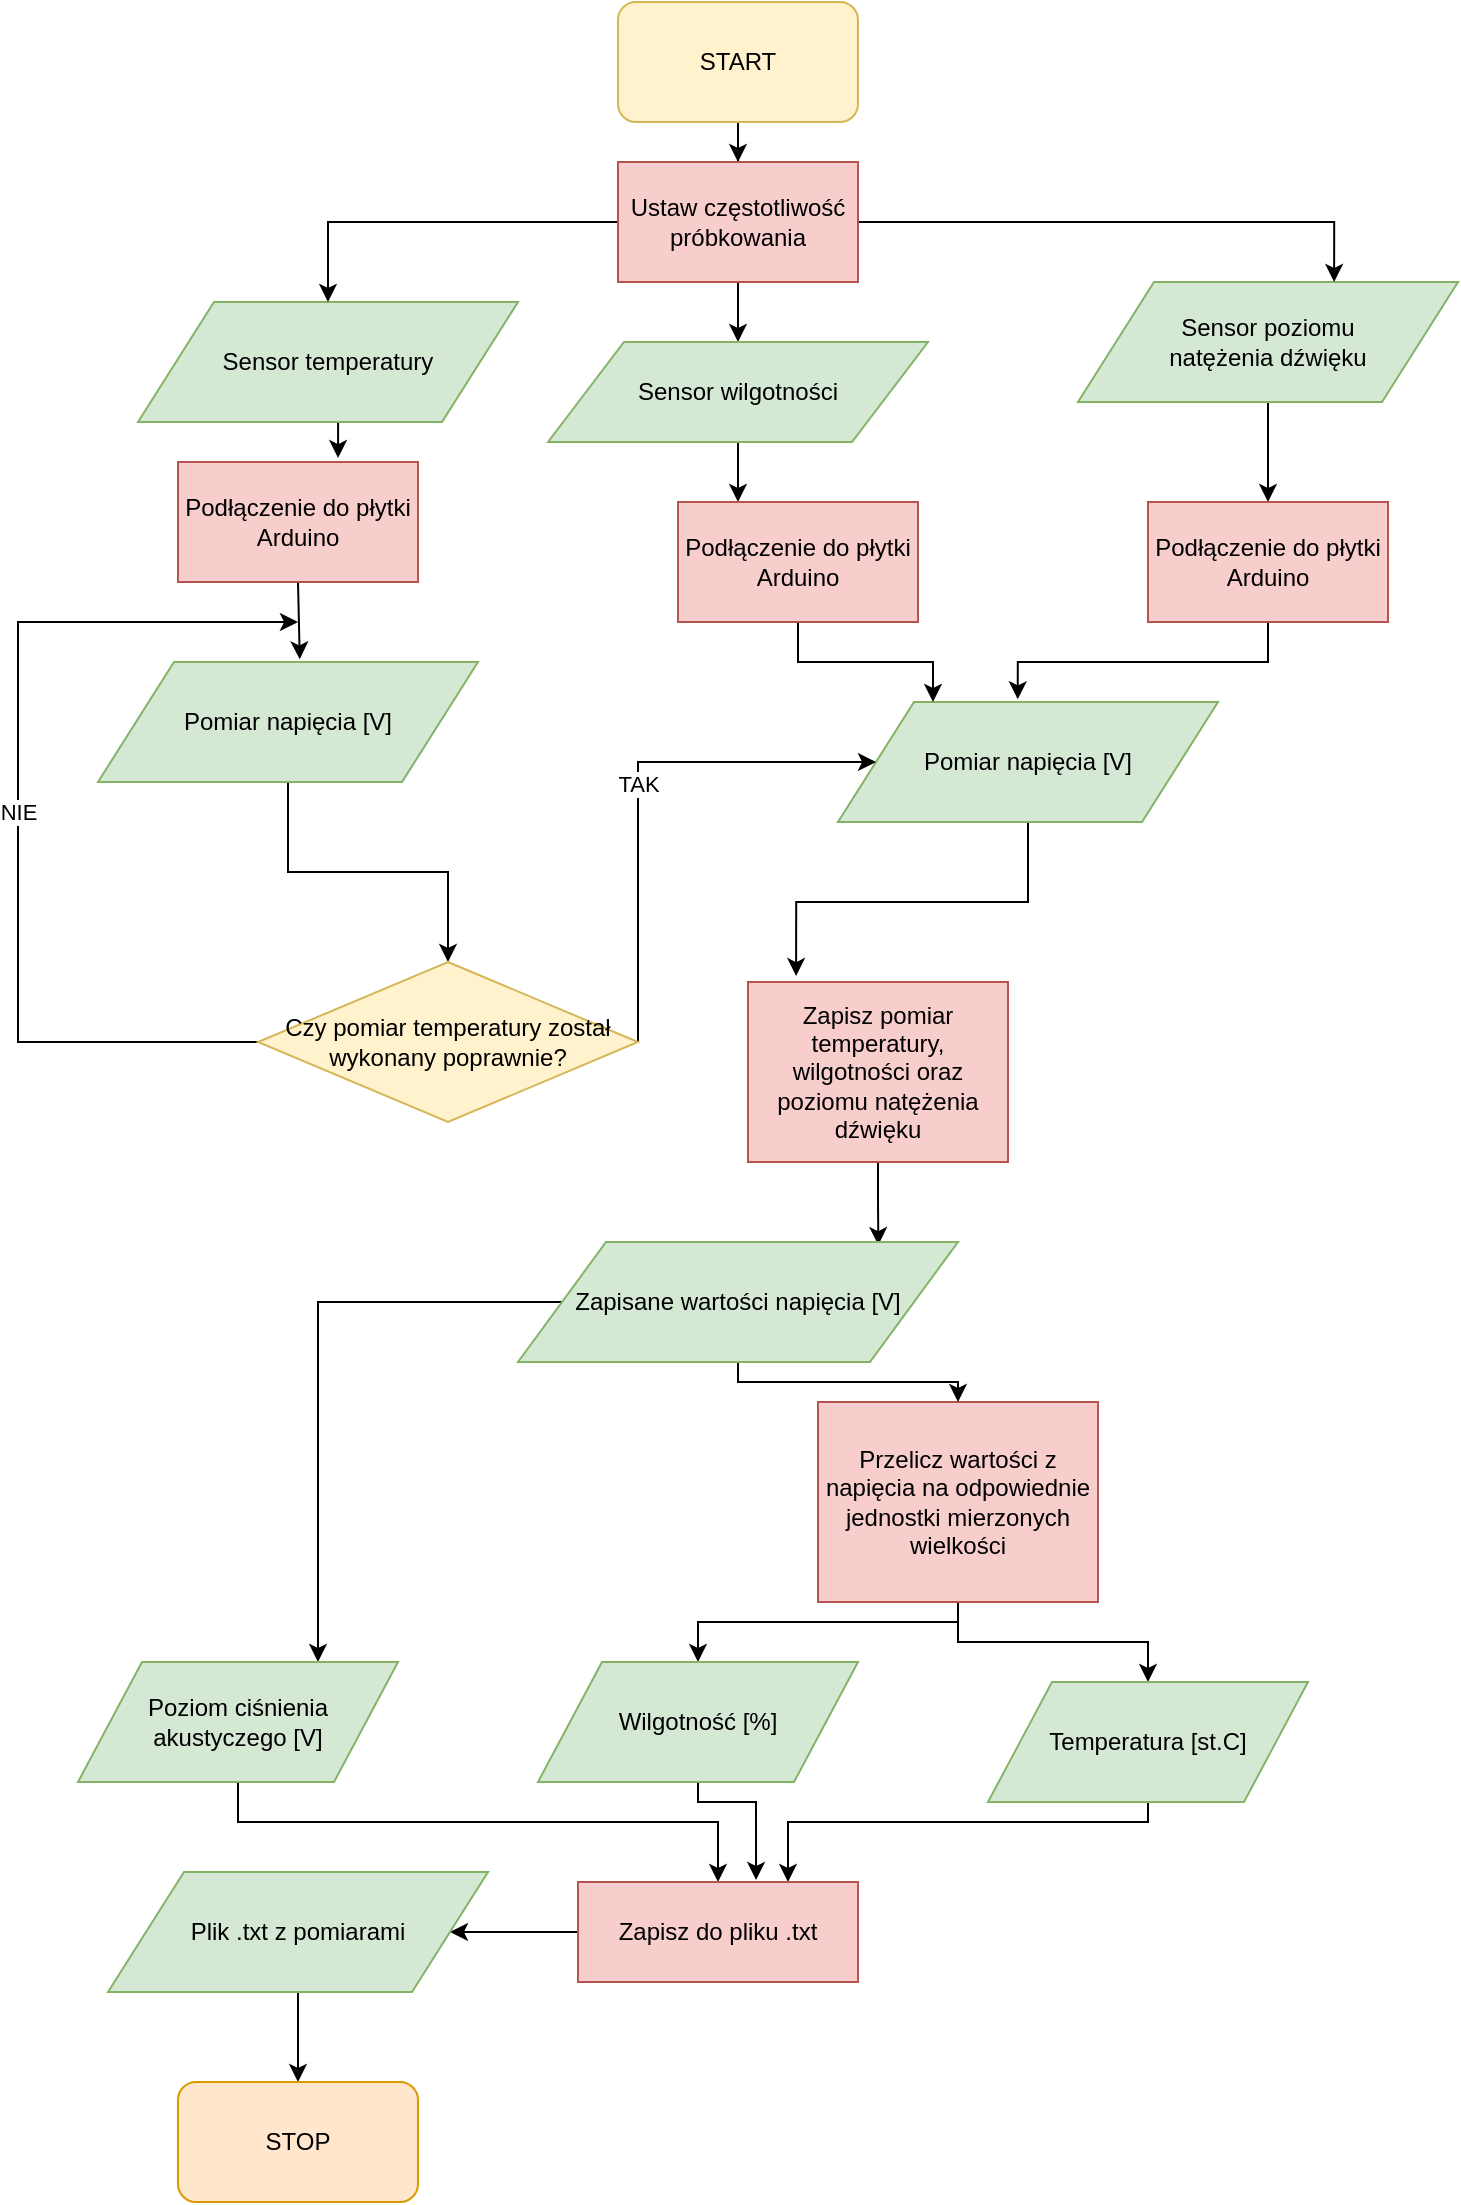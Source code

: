 <mxfile version="12.5.5" type="github"><diagram id="C5RBs43oDa-KdzZeNtuy" name="Page-1"><mxGraphModel dx="1221" dy="649" grid="1" gridSize="10" guides="1" tooltips="1" connect="1" arrows="1" fold="1" page="1" pageScale="1" pageWidth="827" pageHeight="1169" math="0" shadow="0"><root><mxCell id="WIyWlLk6GJQsqaUBKTNV-0"/><mxCell id="WIyWlLk6GJQsqaUBKTNV-1" parent="WIyWlLk6GJQsqaUBKTNV-0"/><mxCell id="t42_mlc4Qohbn9eGwXCT-39" style="edgeStyle=orthogonalEdgeStyle;rounded=0;orthogonalLoop=1;jettySize=auto;html=1;entryX=0.5;entryY=0;entryDx=0;entryDy=0;" edge="1" parent="WIyWlLk6GJQsqaUBKTNV-1" source="t42_mlc4Qohbn9eGwXCT-0" target="t42_mlc4Qohbn9eGwXCT-35"><mxGeometry relative="1" as="geometry"/></mxCell><mxCell id="t42_mlc4Qohbn9eGwXCT-0" value="START" style="rounded=1;whiteSpace=wrap;html=1;fillColor=#fff2cc;strokeColor=#d6b656;" vertex="1" parent="WIyWlLk6GJQsqaUBKTNV-1"><mxGeometry x="370" y="20" width="120" height="60" as="geometry"/></mxCell><mxCell id="t42_mlc4Qohbn9eGwXCT-13" style="edgeStyle=orthogonalEdgeStyle;rounded=0;orthogonalLoop=1;jettySize=auto;html=1;entryX=0.667;entryY=-0.033;entryDx=0;entryDy=0;entryPerimeter=0;" edge="1" parent="WIyWlLk6GJQsqaUBKTNV-1" source="t42_mlc4Qohbn9eGwXCT-1" target="t42_mlc4Qohbn9eGwXCT-3"><mxGeometry relative="1" as="geometry"><Array as="points"><mxPoint x="230" y="230"/><mxPoint x="230" y="230"/></Array></mxGeometry></mxCell><mxCell id="t42_mlc4Qohbn9eGwXCT-1" value="Sensor temperatury" style="shape=parallelogram;perimeter=parallelogramPerimeter;whiteSpace=wrap;html=1;fillColor=#d5e8d4;strokeColor=#82b366;" vertex="1" parent="WIyWlLk6GJQsqaUBKTNV-1"><mxGeometry x="130" y="170" width="190" height="60" as="geometry"/></mxCell><mxCell id="t42_mlc4Qohbn9eGwXCT-60" style="edgeStyle=orthogonalEdgeStyle;rounded=0;orthogonalLoop=1;jettySize=auto;html=1;" edge="1" parent="WIyWlLk6GJQsqaUBKTNV-1" source="t42_mlc4Qohbn9eGwXCT-2" target="t42_mlc4Qohbn9eGwXCT-4"><mxGeometry relative="1" as="geometry"/></mxCell><mxCell id="t42_mlc4Qohbn9eGwXCT-2" value="&lt;div&gt;Sensor poziomu &lt;br&gt;natężenia dźwięku&lt;/div&gt;" style="shape=parallelogram;perimeter=parallelogramPerimeter;whiteSpace=wrap;html=1;fillColor=#d5e8d4;strokeColor=#82b366;" vertex="1" parent="WIyWlLk6GJQsqaUBKTNV-1"><mxGeometry x="600" y="160" width="190" height="60" as="geometry"/></mxCell><mxCell id="t42_mlc4Qohbn9eGwXCT-15" style="edgeStyle=orthogonalEdgeStyle;rounded=0;orthogonalLoop=1;jettySize=auto;html=1;exitX=0.5;exitY=1;exitDx=0;exitDy=0;entryX=0.531;entryY=-0.022;entryDx=0;entryDy=0;entryPerimeter=0;" edge="1" parent="WIyWlLk6GJQsqaUBKTNV-1" source="t42_mlc4Qohbn9eGwXCT-3" target="t42_mlc4Qohbn9eGwXCT-8"><mxGeometry relative="1" as="geometry"><mxPoint x="210.207" y="360" as="targetPoint"/></mxGeometry></mxCell><mxCell id="t42_mlc4Qohbn9eGwXCT-3" value="Podłączenie do płytki Arduino" style="rounded=0;whiteSpace=wrap;html=1;fillColor=#f8cecc;strokeColor=#b85450;" vertex="1" parent="WIyWlLk6GJQsqaUBKTNV-1"><mxGeometry x="150" y="250" width="120" height="60" as="geometry"/></mxCell><mxCell id="t42_mlc4Qohbn9eGwXCT-17" style="edgeStyle=orthogonalEdgeStyle;rounded=0;orthogonalLoop=1;jettySize=auto;html=1;entryX=0.473;entryY=-0.022;entryDx=0;entryDy=0;entryPerimeter=0;" edge="1" parent="WIyWlLk6GJQsqaUBKTNV-1" source="t42_mlc4Qohbn9eGwXCT-4" target="t42_mlc4Qohbn9eGwXCT-9"><mxGeometry relative="1" as="geometry"/></mxCell><mxCell id="t42_mlc4Qohbn9eGwXCT-4" value="Podłączenie do płytki Arduino" style="rounded=0;whiteSpace=wrap;html=1;fillColor=#f8cecc;strokeColor=#b85450;" vertex="1" parent="WIyWlLk6GJQsqaUBKTNV-1"><mxGeometry x="635" y="270" width="120" height="60" as="geometry"/></mxCell><mxCell id="t42_mlc4Qohbn9eGwXCT-18" style="edgeStyle=orthogonalEdgeStyle;rounded=0;orthogonalLoop=1;jettySize=auto;html=1;entryX=0.5;entryY=0;entryDx=0;entryDy=0;" edge="1" parent="WIyWlLk6GJQsqaUBKTNV-1" source="t42_mlc4Qohbn9eGwXCT-8" target="t42_mlc4Qohbn9eGwXCT-10"><mxGeometry relative="1" as="geometry"/></mxCell><mxCell id="t42_mlc4Qohbn9eGwXCT-8" value="Pomiar napięcia [V]" style="shape=parallelogram;perimeter=parallelogramPerimeter;whiteSpace=wrap;html=1;fillColor=#d5e8d4;strokeColor=#82b366;" vertex="1" parent="WIyWlLk6GJQsqaUBKTNV-1"><mxGeometry x="110" y="350" width="190" height="60" as="geometry"/></mxCell><mxCell id="t42_mlc4Qohbn9eGwXCT-27" style="edgeStyle=orthogonalEdgeStyle;rounded=0;orthogonalLoop=1;jettySize=auto;html=1;entryX=0.185;entryY=-0.033;entryDx=0;entryDy=0;entryPerimeter=0;" edge="1" parent="WIyWlLk6GJQsqaUBKTNV-1" source="t42_mlc4Qohbn9eGwXCT-9" target="t42_mlc4Qohbn9eGwXCT-21"><mxGeometry relative="1" as="geometry"><mxPoint x="505" y="490" as="targetPoint"/></mxGeometry></mxCell><mxCell id="t42_mlc4Qohbn9eGwXCT-9" value="Pomiar napięcia [V]" style="shape=parallelogram;perimeter=parallelogramPerimeter;whiteSpace=wrap;html=1;fillColor=#d5e8d4;strokeColor=#82b366;" vertex="1" parent="WIyWlLk6GJQsqaUBKTNV-1"><mxGeometry x="480" y="370" width="190" height="60" as="geometry"/></mxCell><mxCell id="t42_mlc4Qohbn9eGwXCT-19" value="NIE" style="edgeStyle=orthogonalEdgeStyle;rounded=0;orthogonalLoop=1;jettySize=auto;html=1;" edge="1" parent="WIyWlLk6GJQsqaUBKTNV-1" source="t42_mlc4Qohbn9eGwXCT-10"><mxGeometry relative="1" as="geometry"><mxPoint x="210" y="330" as="targetPoint"/><Array as="points"><mxPoint x="70" y="540"/><mxPoint x="70" y="330"/></Array><mxPoint as="offset"/></mxGeometry></mxCell><mxCell id="t42_mlc4Qohbn9eGwXCT-23" value="TAK" style="edgeStyle=orthogonalEdgeStyle;rounded=0;orthogonalLoop=1;jettySize=auto;html=1;exitX=1;exitY=0.5;exitDx=0;exitDy=0;entryX=0;entryY=0.5;entryDx=0;entryDy=0;" edge="1" parent="WIyWlLk6GJQsqaUBKTNV-1" source="t42_mlc4Qohbn9eGwXCT-10" target="t42_mlc4Qohbn9eGwXCT-9"><mxGeometry relative="1" as="geometry"><mxPoint x="500" y="340" as="targetPoint"/><Array as="points"><mxPoint x="380" y="400"/></Array></mxGeometry></mxCell><mxCell id="t42_mlc4Qohbn9eGwXCT-10" value="Czy pomiar temperatury został wykonany poprawnie?" style="rhombus;whiteSpace=wrap;html=1;fillColor=#fff2cc;strokeColor=#d6b656;" vertex="1" parent="WIyWlLk6GJQsqaUBKTNV-1"><mxGeometry x="190" y="500" width="190" height="80" as="geometry"/></mxCell><mxCell id="t42_mlc4Qohbn9eGwXCT-66" style="edgeStyle=orthogonalEdgeStyle;rounded=0;orthogonalLoop=1;jettySize=auto;html=1;entryX=0.819;entryY=0.026;entryDx=0;entryDy=0;entryPerimeter=0;" edge="1" parent="WIyWlLk6GJQsqaUBKTNV-1" source="t42_mlc4Qohbn9eGwXCT-21" target="t42_mlc4Qohbn9eGwXCT-31"><mxGeometry relative="1" as="geometry"/></mxCell><mxCell id="t42_mlc4Qohbn9eGwXCT-21" value="Zapisz pomiar temperatury, wilgotności oraz poziomu natężenia dźwięku" style="rounded=0;whiteSpace=wrap;html=1;fillColor=#f8cecc;strokeColor=#b85450;" vertex="1" parent="WIyWlLk6GJQsqaUBKTNV-1"><mxGeometry x="435" y="510" width="130" height="90" as="geometry"/></mxCell><mxCell id="t42_mlc4Qohbn9eGwXCT-45" style="edgeStyle=orthogonalEdgeStyle;rounded=0;orthogonalLoop=1;jettySize=auto;html=1;exitX=0.5;exitY=1;exitDx=0;exitDy=0;entryX=0.5;entryY=0;entryDx=0;entryDy=0;" edge="1" parent="WIyWlLk6GJQsqaUBKTNV-1" source="t42_mlc4Qohbn9eGwXCT-29" target="t42_mlc4Qohbn9eGwXCT-33"><mxGeometry relative="1" as="geometry"><Array as="points"><mxPoint x="540" y="830"/><mxPoint x="410" y="830"/></Array></mxGeometry></mxCell><mxCell id="t42_mlc4Qohbn9eGwXCT-46" style="edgeStyle=orthogonalEdgeStyle;rounded=0;orthogonalLoop=1;jettySize=auto;html=1;" edge="1" parent="WIyWlLk6GJQsqaUBKTNV-1" source="t42_mlc4Qohbn9eGwXCT-29" target="t42_mlc4Qohbn9eGwXCT-34"><mxGeometry relative="1" as="geometry"/></mxCell><mxCell id="t42_mlc4Qohbn9eGwXCT-29" value="Przelicz wartości z napięcia na odpowiednie jednostki mierzonych wielkości" style="rounded=0;whiteSpace=wrap;html=1;fillColor=#f8cecc;strokeColor=#b85450;" vertex="1" parent="WIyWlLk6GJQsqaUBKTNV-1"><mxGeometry x="470" y="720" width="140" height="100" as="geometry"/></mxCell><mxCell id="t42_mlc4Qohbn9eGwXCT-43" style="edgeStyle=orthogonalEdgeStyle;rounded=0;orthogonalLoop=1;jettySize=auto;html=1;" edge="1" parent="WIyWlLk6GJQsqaUBKTNV-1" source="t42_mlc4Qohbn9eGwXCT-31" target="t42_mlc4Qohbn9eGwXCT-29"><mxGeometry relative="1" as="geometry"><Array as="points"><mxPoint x="430" y="710"/><mxPoint x="540" y="710"/></Array></mxGeometry></mxCell><mxCell id="t42_mlc4Qohbn9eGwXCT-44" style="edgeStyle=orthogonalEdgeStyle;rounded=0;orthogonalLoop=1;jettySize=auto;html=1;entryX=0.75;entryY=0;entryDx=0;entryDy=0;" edge="1" parent="WIyWlLk6GJQsqaUBKTNV-1" source="t42_mlc4Qohbn9eGwXCT-31" target="t42_mlc4Qohbn9eGwXCT-41"><mxGeometry relative="1" as="geometry"/></mxCell><mxCell id="t42_mlc4Qohbn9eGwXCT-31" value="Zapisane wartości napięcia [V]" style="shape=parallelogram;perimeter=parallelogramPerimeter;whiteSpace=wrap;html=1;fillColor=#d5e8d4;strokeColor=#82b366;" vertex="1" parent="WIyWlLk6GJQsqaUBKTNV-1"><mxGeometry x="320" y="640" width="220" height="60" as="geometry"/></mxCell><mxCell id="t42_mlc4Qohbn9eGwXCT-52" style="edgeStyle=orthogonalEdgeStyle;rounded=0;orthogonalLoop=1;jettySize=auto;html=1;entryX=0.636;entryY=-0.02;entryDx=0;entryDy=0;entryPerimeter=0;" edge="1" parent="WIyWlLk6GJQsqaUBKTNV-1" source="t42_mlc4Qohbn9eGwXCT-33" target="t42_mlc4Qohbn9eGwXCT-42"><mxGeometry relative="1" as="geometry"><Array as="points"><mxPoint x="410" y="920"/><mxPoint x="439" y="920"/></Array></mxGeometry></mxCell><mxCell id="t42_mlc4Qohbn9eGwXCT-33" value="Wilgotność [%]" style="shape=parallelogram;perimeter=parallelogramPerimeter;whiteSpace=wrap;html=1;fillColor=#d5e8d4;strokeColor=#82b366;" vertex="1" parent="WIyWlLk6GJQsqaUBKTNV-1"><mxGeometry x="330" y="850" width="160" height="60" as="geometry"/></mxCell><mxCell id="t42_mlc4Qohbn9eGwXCT-51" style="edgeStyle=orthogonalEdgeStyle;rounded=0;orthogonalLoop=1;jettySize=auto;html=1;entryX=0.75;entryY=0;entryDx=0;entryDy=0;" edge="1" parent="WIyWlLk6GJQsqaUBKTNV-1" source="t42_mlc4Qohbn9eGwXCT-34" target="t42_mlc4Qohbn9eGwXCT-42"><mxGeometry relative="1" as="geometry"><Array as="points"><mxPoint x="635" y="930"/><mxPoint x="455" y="930"/></Array></mxGeometry></mxCell><mxCell id="t42_mlc4Qohbn9eGwXCT-34" value="Temperatura [st.C]" style="shape=parallelogram;perimeter=parallelogramPerimeter;whiteSpace=wrap;html=1;fillColor=#d5e8d4;strokeColor=#82b366;" vertex="1" parent="WIyWlLk6GJQsqaUBKTNV-1"><mxGeometry x="555" y="860" width="160" height="60" as="geometry"/></mxCell><mxCell id="t42_mlc4Qohbn9eGwXCT-36" style="edgeStyle=orthogonalEdgeStyle;rounded=0;orthogonalLoop=1;jettySize=auto;html=1;entryX=0.5;entryY=0;entryDx=0;entryDy=0;" edge="1" parent="WIyWlLk6GJQsqaUBKTNV-1" source="t42_mlc4Qohbn9eGwXCT-35" target="t42_mlc4Qohbn9eGwXCT-1"><mxGeometry relative="1" as="geometry"/></mxCell><mxCell id="t42_mlc4Qohbn9eGwXCT-37" style="edgeStyle=orthogonalEdgeStyle;rounded=0;orthogonalLoop=1;jettySize=auto;html=1;entryX=0.674;entryY=0;entryDx=0;entryDy=0;entryPerimeter=0;" edge="1" parent="WIyWlLk6GJQsqaUBKTNV-1" source="t42_mlc4Qohbn9eGwXCT-35" target="t42_mlc4Qohbn9eGwXCT-2"><mxGeometry relative="1" as="geometry"/></mxCell><mxCell id="t42_mlc4Qohbn9eGwXCT-61" style="edgeStyle=orthogonalEdgeStyle;rounded=0;orthogonalLoop=1;jettySize=auto;html=1;" edge="1" parent="WIyWlLk6GJQsqaUBKTNV-1" source="t42_mlc4Qohbn9eGwXCT-35" target="t42_mlc4Qohbn9eGwXCT-59"><mxGeometry relative="1" as="geometry"/></mxCell><mxCell id="t42_mlc4Qohbn9eGwXCT-35" value="Ustaw częstotliwość próbkowania" style="rounded=0;whiteSpace=wrap;html=1;fillColor=#f8cecc;strokeColor=#b85450;" vertex="1" parent="WIyWlLk6GJQsqaUBKTNV-1"><mxGeometry x="370" y="100" width="120" height="60" as="geometry"/></mxCell><mxCell id="t42_mlc4Qohbn9eGwXCT-50" style="edgeStyle=orthogonalEdgeStyle;rounded=0;orthogonalLoop=1;jettySize=auto;html=1;entryX=0.5;entryY=0;entryDx=0;entryDy=0;" edge="1" parent="WIyWlLk6GJQsqaUBKTNV-1" source="t42_mlc4Qohbn9eGwXCT-41" target="t42_mlc4Qohbn9eGwXCT-42"><mxGeometry relative="1" as="geometry"><Array as="points"><mxPoint x="180" y="930"/><mxPoint x="420" y="930"/></Array></mxGeometry></mxCell><mxCell id="t42_mlc4Qohbn9eGwXCT-41" value="&lt;div&gt;Poziom ciśnienia&lt;/div&gt;&lt;div&gt; akustyczego [V]&lt;/div&gt;" style="shape=parallelogram;perimeter=parallelogramPerimeter;whiteSpace=wrap;html=1;fillColor=#d5e8d4;strokeColor=#82b366;" vertex="1" parent="WIyWlLk6GJQsqaUBKTNV-1"><mxGeometry x="100" y="850" width="160" height="60" as="geometry"/></mxCell><mxCell id="t42_mlc4Qohbn9eGwXCT-54" style="edgeStyle=orthogonalEdgeStyle;rounded=0;orthogonalLoop=1;jettySize=auto;html=1;entryX=1;entryY=0.5;entryDx=0;entryDy=0;" edge="1" parent="WIyWlLk6GJQsqaUBKTNV-1" source="t42_mlc4Qohbn9eGwXCT-42" target="t42_mlc4Qohbn9eGwXCT-53"><mxGeometry relative="1" as="geometry"><mxPoint x="270" y="1050" as="targetPoint"/></mxGeometry></mxCell><mxCell id="t42_mlc4Qohbn9eGwXCT-42" value="Zapisz do pliku .txt" style="rounded=0;whiteSpace=wrap;html=1;fillColor=#f8cecc;strokeColor=#b85450;" vertex="1" parent="WIyWlLk6GJQsqaUBKTNV-1"><mxGeometry x="350" y="960" width="140" height="50" as="geometry"/></mxCell><mxCell id="t42_mlc4Qohbn9eGwXCT-56" style="edgeStyle=orthogonalEdgeStyle;rounded=0;orthogonalLoop=1;jettySize=auto;html=1;" edge="1" parent="WIyWlLk6GJQsqaUBKTNV-1" source="t42_mlc4Qohbn9eGwXCT-53" target="t42_mlc4Qohbn9eGwXCT-55"><mxGeometry relative="1" as="geometry"/></mxCell><mxCell id="t42_mlc4Qohbn9eGwXCT-53" value="Plik .txt z pomiarami" style="shape=parallelogram;perimeter=parallelogramPerimeter;whiteSpace=wrap;html=1;fillColor=#d5e8d4;strokeColor=#82b366;" vertex="1" parent="WIyWlLk6GJQsqaUBKTNV-1"><mxGeometry x="115" y="955" width="190" height="60" as="geometry"/></mxCell><mxCell id="t42_mlc4Qohbn9eGwXCT-55" value="STOP" style="rounded=1;whiteSpace=wrap;html=1;fillColor=#ffe6cc;strokeColor=#d79b00;" vertex="1" parent="WIyWlLk6GJQsqaUBKTNV-1"><mxGeometry x="150" y="1060" width="120" height="60" as="geometry"/></mxCell><mxCell id="t42_mlc4Qohbn9eGwXCT-65" style="edgeStyle=orthogonalEdgeStyle;rounded=0;orthogonalLoop=1;jettySize=auto;html=1;entryX=0.25;entryY=0;entryDx=0;entryDy=0;" edge="1" parent="WIyWlLk6GJQsqaUBKTNV-1" source="t42_mlc4Qohbn9eGwXCT-59" target="t42_mlc4Qohbn9eGwXCT-62"><mxGeometry relative="1" as="geometry"/></mxCell><mxCell id="t42_mlc4Qohbn9eGwXCT-59" value="&lt;div&gt;Sensor wilgotności&lt;br&gt;&lt;/div&gt;" style="shape=parallelogram;perimeter=parallelogramPerimeter;whiteSpace=wrap;html=1;fillColor=#d5e8d4;strokeColor=#82b366;" vertex="1" parent="WIyWlLk6GJQsqaUBKTNV-1"><mxGeometry x="335" y="190" width="190" height="50" as="geometry"/></mxCell><mxCell id="t42_mlc4Qohbn9eGwXCT-64" style="edgeStyle=orthogonalEdgeStyle;rounded=0;orthogonalLoop=1;jettySize=auto;html=1;entryX=0.25;entryY=0;entryDx=0;entryDy=0;" edge="1" parent="WIyWlLk6GJQsqaUBKTNV-1" source="t42_mlc4Qohbn9eGwXCT-62" target="t42_mlc4Qohbn9eGwXCT-9"><mxGeometry relative="1" as="geometry"/></mxCell><mxCell id="t42_mlc4Qohbn9eGwXCT-62" value="Podłączenie do płytki Arduino" style="rounded=0;whiteSpace=wrap;html=1;fillColor=#f8cecc;strokeColor=#b85450;" vertex="1" parent="WIyWlLk6GJQsqaUBKTNV-1"><mxGeometry x="400" y="270" width="120" height="60" as="geometry"/></mxCell></root></mxGraphModel></diagram></mxfile>